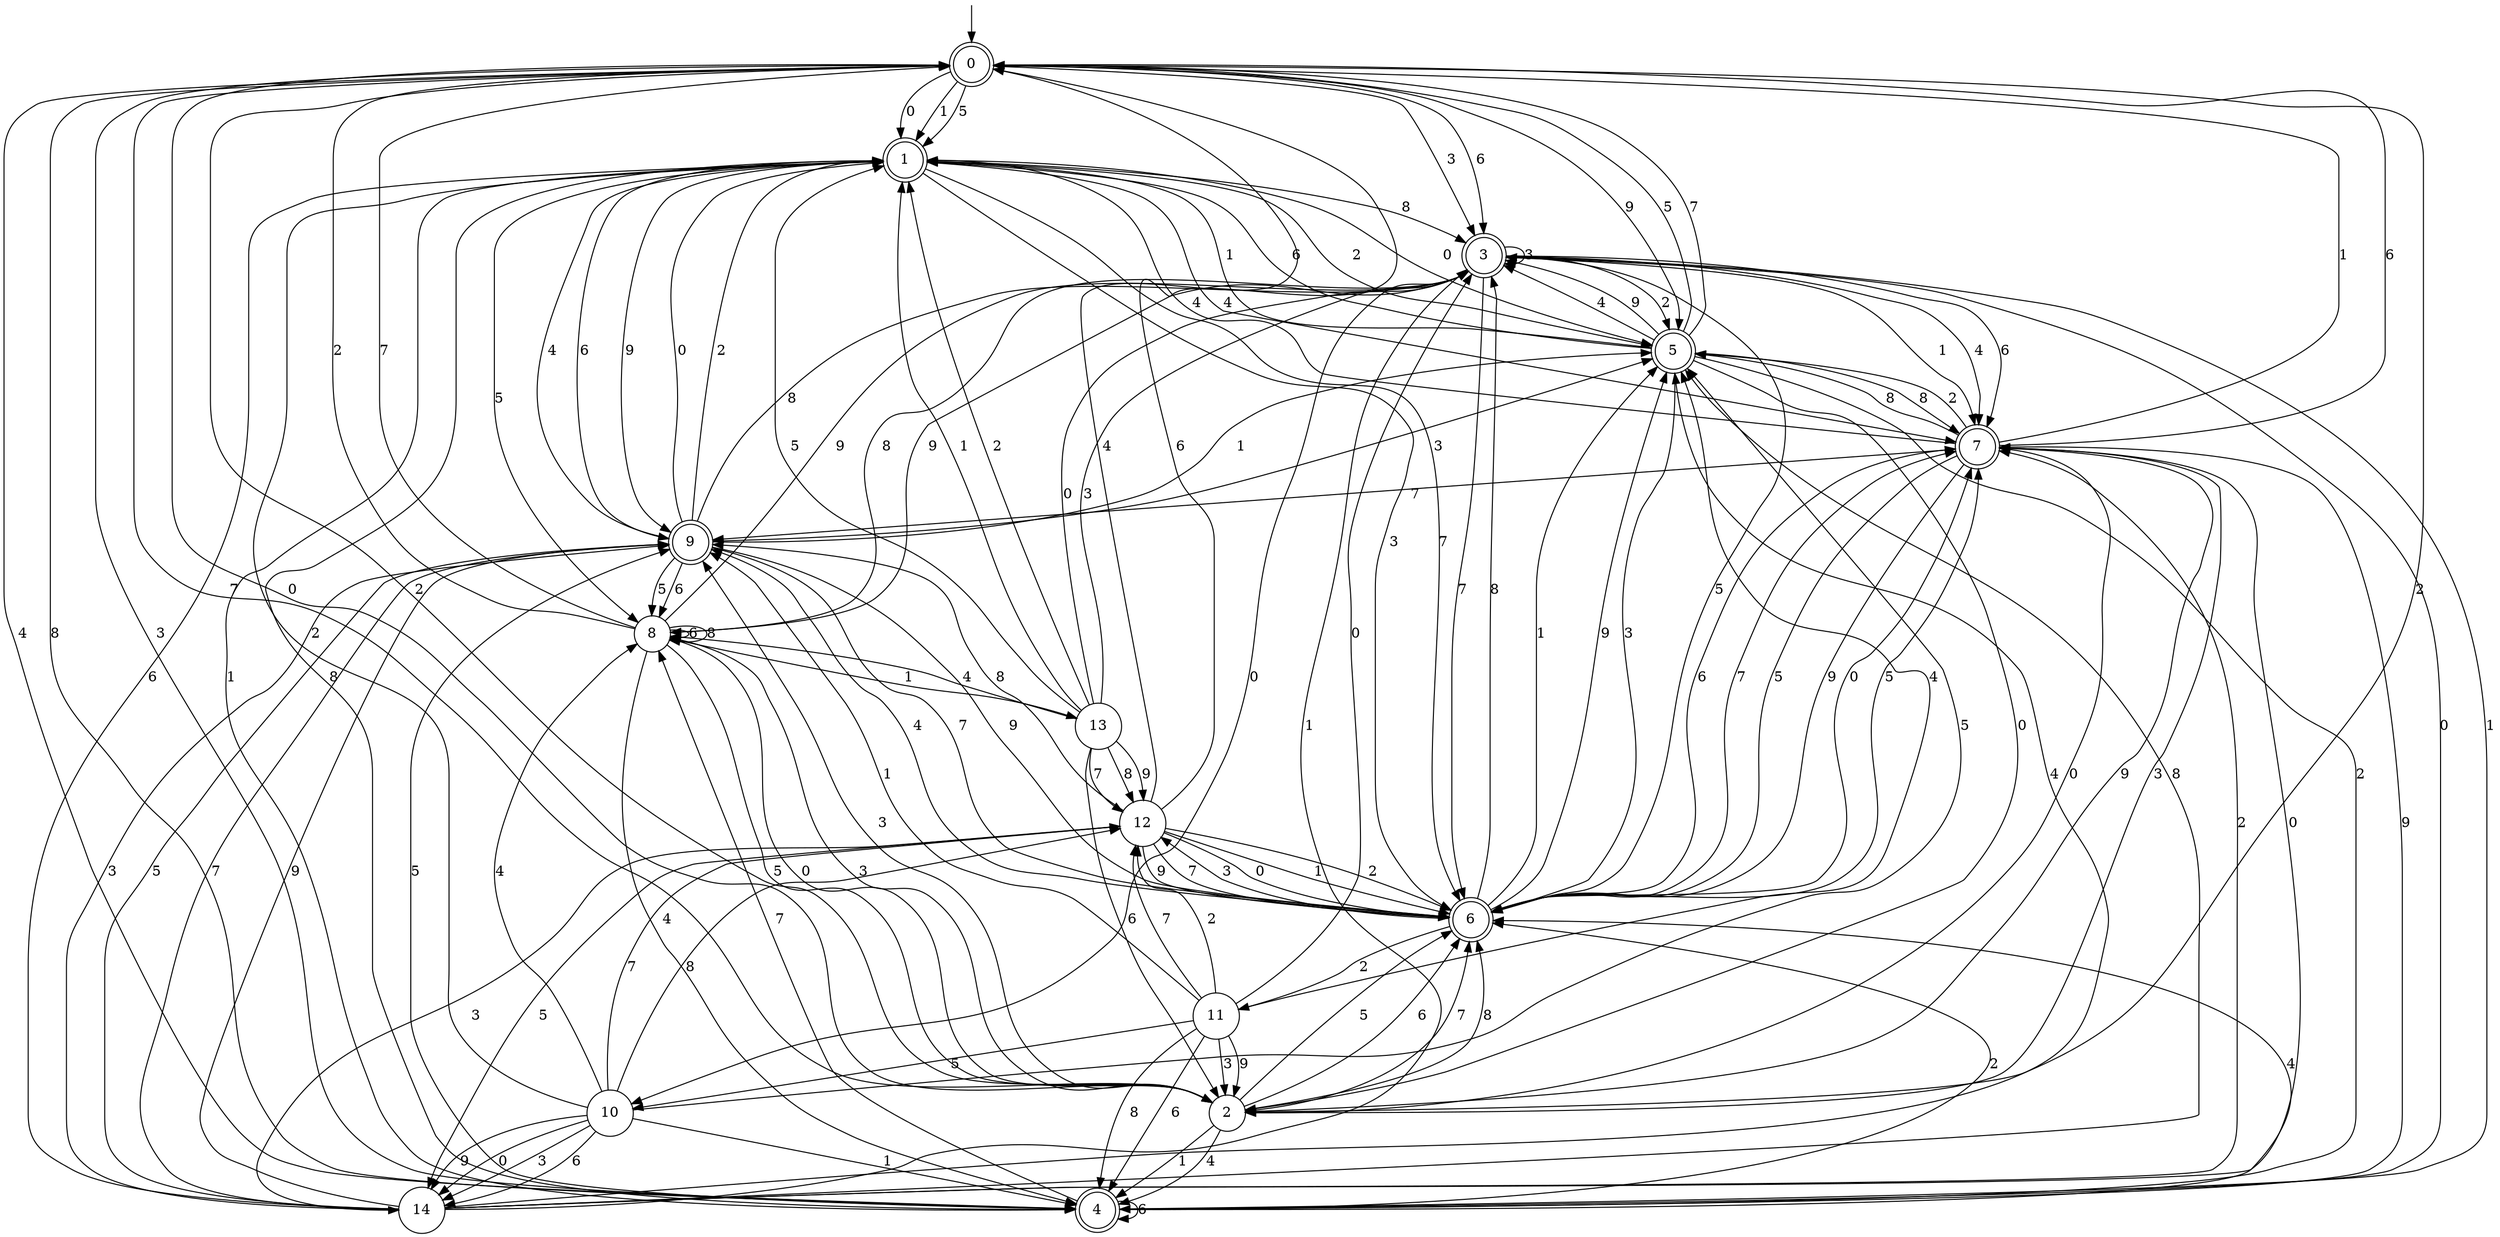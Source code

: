 digraph g {

	s0 [shape="doublecircle" label="0"];
	s1 [shape="doublecircle" label="1"];
	s2 [shape="circle" label="2"];
	s3 [shape="doublecircle" label="3"];
	s4 [shape="doublecircle" label="4"];
	s5 [shape="doublecircle" label="5"];
	s6 [shape="doublecircle" label="6"];
	s7 [shape="doublecircle" label="7"];
	s8 [shape="circle" label="8"];
	s9 [shape="doublecircle" label="9"];
	s10 [shape="circle" label="10"];
	s11 [shape="circle" label="11"];
	s12 [shape="circle" label="12"];
	s13 [shape="circle" label="13"];
	s14 [shape="circle" label="14"];
	s0 -> s1 [label="0"];
	s0 -> s1 [label="1"];
	s0 -> s2 [label="2"];
	s0 -> s3 [label="3"];
	s0 -> s4 [label="4"];
	s0 -> s1 [label="5"];
	s0 -> s3 [label="6"];
	s0 -> s2 [label="7"];
	s0 -> s4 [label="8"];
	s0 -> s5 [label="9"];
	s1 -> s5 [label="0"];
	s1 -> s4 [label="1"];
	s1 -> s5 [label="2"];
	s1 -> s6 [label="3"];
	s1 -> s7 [label="4"];
	s1 -> s8 [label="5"];
	s1 -> s9 [label="6"];
	s1 -> s6 [label="7"];
	s1 -> s3 [label="8"];
	s1 -> s9 [label="9"];
	s2 -> s0 [label="0"];
	s2 -> s4 [label="1"];
	s2 -> s0 [label="2"];
	s2 -> s9 [label="3"];
	s2 -> s4 [label="4"];
	s2 -> s6 [label="5"];
	s2 -> s6 [label="6"];
	s2 -> s6 [label="7"];
	s2 -> s6 [label="8"];
	s2 -> s7 [label="9"];
	s3 -> s10 [label="0"];
	s3 -> s7 [label="1"];
	s3 -> s5 [label="2"];
	s3 -> s3 [label="3"];
	s3 -> s7 [label="4"];
	s3 -> s6 [label="5"];
	s3 -> s7 [label="6"];
	s3 -> s6 [label="7"];
	s3 -> s8 [label="8"];
	s3 -> s8 [label="9"];
	s4 -> s3 [label="0"];
	s4 -> s3 [label="1"];
	s4 -> s6 [label="2"];
	s4 -> s0 [label="3"];
	s4 -> s6 [label="4"];
	s4 -> s9 [label="5"];
	s4 -> s4 [label="6"];
	s4 -> s8 [label="7"];
	s4 -> s1 [label="8"];
	s4 -> s7 [label="9"];
	s5 -> s2 [label="0"];
	s5 -> s1 [label="1"];
	s5 -> s4 [label="2"];
	s5 -> s6 [label="3"];
	s5 -> s3 [label="4"];
	s5 -> s0 [label="5"];
	s5 -> s1 [label="6"];
	s5 -> s0 [label="7"];
	s5 -> s7 [label="8"];
	s5 -> s3 [label="9"];
	s6 -> s7 [label="0"];
	s6 -> s5 [label="1"];
	s6 -> s11 [label="2"];
	s6 -> s12 [label="3"];
	s6 -> s9 [label="4"];
	s6 -> s7 [label="5"];
	s6 -> s7 [label="6"];
	s6 -> s7 [label="7"];
	s6 -> s3 [label="8"];
	s6 -> s5 [label="9"];
	s7 -> s2 [label="0"];
	s7 -> s0 [label="1"];
	s7 -> s5 [label="2"];
	s7 -> s2 [label="3"];
	s7 -> s1 [label="4"];
	s7 -> s6 [label="5"];
	s7 -> s0 [label="6"];
	s7 -> s9 [label="7"];
	s7 -> s5 [label="8"];
	s7 -> s6 [label="9"];
	s8 -> s2 [label="0"];
	s8 -> s13 [label="1"];
	s8 -> s0 [label="2"];
	s8 -> s2 [label="3"];
	s8 -> s4 [label="4"];
	s8 -> s2 [label="5"];
	s8 -> s8 [label="6"];
	s8 -> s0 [label="7"];
	s8 -> s8 [label="8"];
	s8 -> s3 [label="9"];
	s9 -> s1 [label="0"];
	s9 -> s5 [label="1"];
	s9 -> s1 [label="2"];
	s9 -> s5 [label="3"];
	s9 -> s1 [label="4"];
	s9 -> s8 [label="5"];
	s9 -> s8 [label="6"];
	s9 -> s6 [label="7"];
	s9 -> s3 [label="8"];
	s9 -> s6 [label="9"];
	s10 -> s14 [label="0"];
	s10 -> s4 [label="1"];
	s10 -> s1 [label="2"];
	s10 -> s14 [label="3"];
	s10 -> s8 [label="4"];
	s10 -> s5 [label="5"];
	s10 -> s14 [label="6"];
	s10 -> s12 [label="7"];
	s10 -> s12 [label="8"];
	s10 -> s14 [label="9"];
	s11 -> s3 [label="0"];
	s11 -> s9 [label="1"];
	s11 -> s12 [label="2"];
	s11 -> s2 [label="3"];
	s11 -> s5 [label="4"];
	s11 -> s10 [label="5"];
	s11 -> s4 [label="6"];
	s11 -> s12 [label="7"];
	s11 -> s4 [label="8"];
	s11 -> s2 [label="9"];
	s12 -> s6 [label="0"];
	s12 -> s6 [label="1"];
	s12 -> s6 [label="2"];
	s12 -> s14 [label="3"];
	s12 -> s0 [label="4"];
	s12 -> s14 [label="5"];
	s12 -> s0 [label="6"];
	s12 -> s6 [label="7"];
	s12 -> s9 [label="8"];
	s12 -> s6 [label="9"];
	s13 -> s3 [label="0"];
	s13 -> s1 [label="1"];
	s13 -> s1 [label="2"];
	s13 -> s3 [label="3"];
	s13 -> s8 [label="4"];
	s13 -> s1 [label="5"];
	s13 -> s2 [label="6"];
	s13 -> s12 [label="7"];
	s13 -> s12 [label="8"];
	s13 -> s12 [label="9"];
	s14 -> s7 [label="0"];
	s14 -> s3 [label="1"];
	s14 -> s7 [label="2"];
	s14 -> s9 [label="3"];
	s14 -> s5 [label="4"];
	s14 -> s9 [label="5"];
	s14 -> s1 [label="6"];
	s14 -> s9 [label="7"];
	s14 -> s5 [label="8"];
	s14 -> s9 [label="9"];

__start0 [label="" shape="none" width="0" height="0"];
__start0 -> s0;

}
